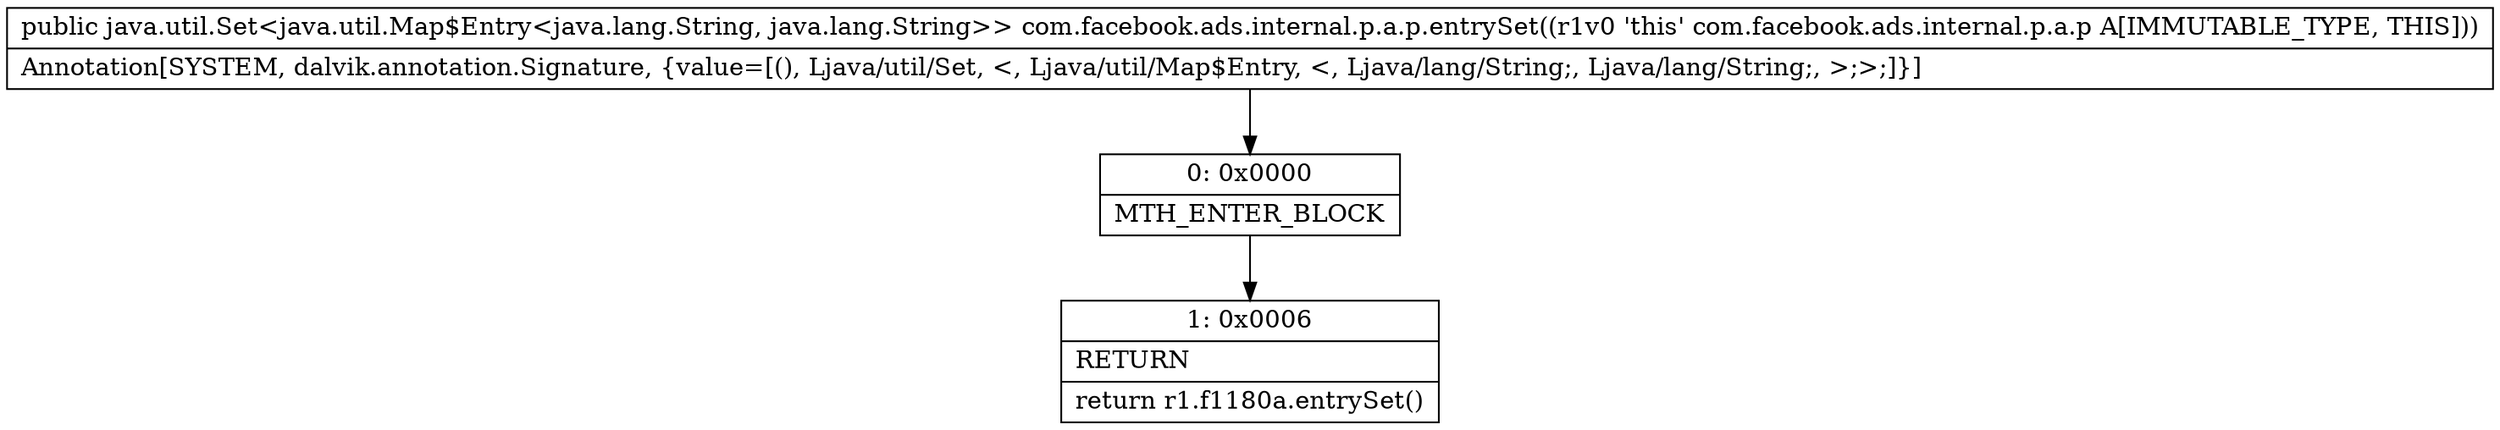 digraph "CFG forcom.facebook.ads.internal.p.a.p.entrySet()Ljava\/util\/Set;" {
Node_0 [shape=record,label="{0\:\ 0x0000|MTH_ENTER_BLOCK\l}"];
Node_1 [shape=record,label="{1\:\ 0x0006|RETURN\l|return r1.f1180a.entrySet()\l}"];
MethodNode[shape=record,label="{public java.util.Set\<java.util.Map$Entry\<java.lang.String, java.lang.String\>\> com.facebook.ads.internal.p.a.p.entrySet((r1v0 'this' com.facebook.ads.internal.p.a.p A[IMMUTABLE_TYPE, THIS]))  | Annotation[SYSTEM, dalvik.annotation.Signature, \{value=[(), Ljava\/util\/Set, \<, Ljava\/util\/Map$Entry, \<, Ljava\/lang\/String;, Ljava\/lang\/String;, \>;\>;]\}]\l}"];
MethodNode -> Node_0;
Node_0 -> Node_1;
}

